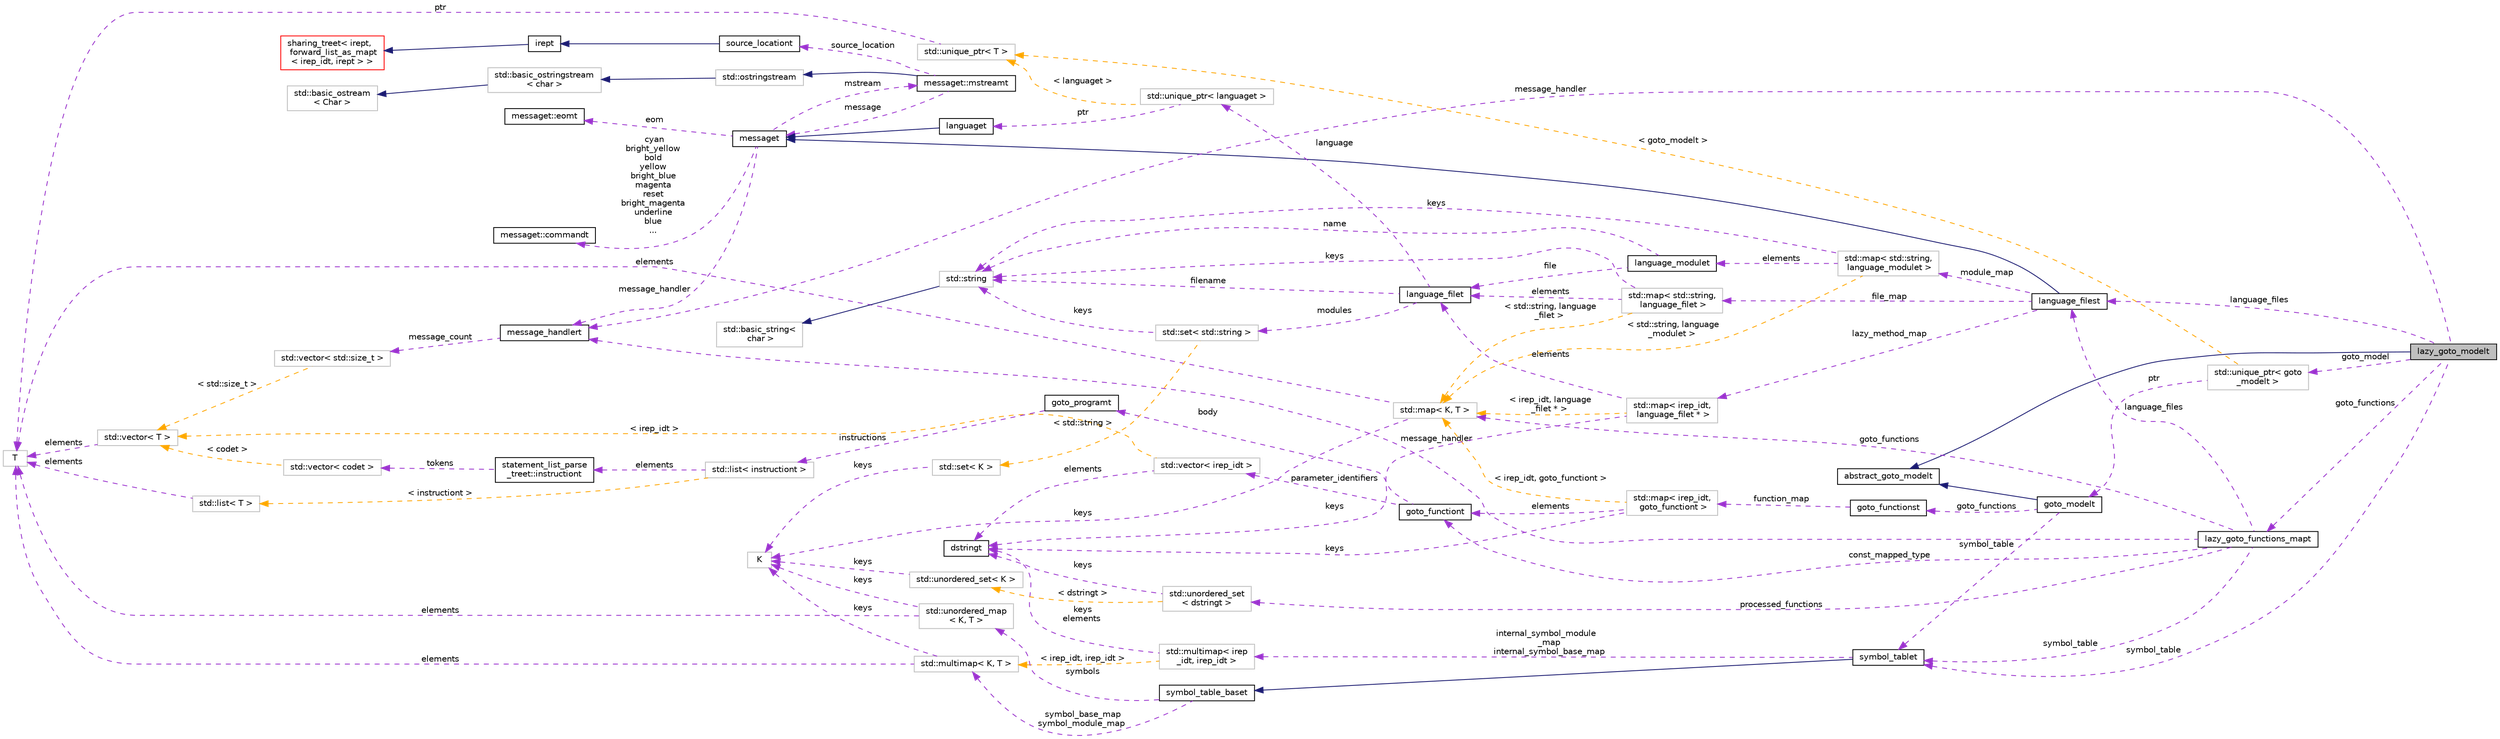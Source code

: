 digraph "lazy_goto_modelt"
{
 // LATEX_PDF_SIZE
  bgcolor="transparent";
  edge [fontname="Helvetica",fontsize="10",labelfontname="Helvetica",labelfontsize="10"];
  node [fontname="Helvetica",fontsize="10",shape=record];
  rankdir="LR";
  Node1 [label="lazy_goto_modelt",height=0.2,width=0.4,color="black", fillcolor="grey75", style="filled", fontcolor="black",tooltip="A GOTO model that produces function bodies on demand."];
  Node2 -> Node1 [dir="back",color="midnightblue",fontsize="10",style="solid",fontname="Helvetica"];
  Node2 [label="abstract_goto_modelt",height=0.2,width=0.4,color="black",URL="$classabstract__goto__modelt.html",tooltip="Abstract interface to eager or lazy GOTO models."];
  Node3 -> Node1 [dir="back",color="darkorchid3",fontsize="10",style="dashed",label=" language_files" ,fontname="Helvetica"];
  Node3 [label="language_filest",height=0.2,width=0.4,color="black",URL="$classlanguage__filest.html",tooltip=" "];
  Node4 -> Node3 [dir="back",color="midnightblue",fontsize="10",style="solid",fontname="Helvetica"];
  Node4 [label="messaget",height=0.2,width=0.4,color="black",URL="$classmessaget.html",tooltip="Class that provides messages with a built-in verbosity 'level'."];
  Node5 -> Node4 [dir="back",color="darkorchid3",fontsize="10",style="dashed",label=" message_handler" ,fontname="Helvetica"];
  Node5 [label="message_handlert",height=0.2,width=0.4,color="black",URL="$classmessage__handlert.html",tooltip=" "];
  Node6 -> Node5 [dir="back",color="darkorchid3",fontsize="10",style="dashed",label=" message_count" ,fontname="Helvetica"];
  Node6 [label="std::vector\< std::size_t \>",height=0.2,width=0.4,color="grey75",tooltip=" "];
  Node7 -> Node6 [dir="back",color="orange",fontsize="10",style="dashed",label=" \< std::size_t \>" ,fontname="Helvetica"];
  Node7 [label="std::vector\< T \>",height=0.2,width=0.4,color="grey75",tooltip="STL class."];
  Node8 -> Node7 [dir="back",color="darkorchid3",fontsize="10",style="dashed",label=" elements" ,fontname="Helvetica"];
  Node8 [label="T",height=0.2,width=0.4,color="grey75",tooltip=" "];
  Node9 -> Node4 [dir="back",color="darkorchid3",fontsize="10",style="dashed",label=" cyan\nbright_yellow\nbold\nyellow\nbright_blue\nmagenta\nreset\nbright_magenta\nunderline\nblue\n..." ,fontname="Helvetica"];
  Node9 [label="messaget::commandt",height=0.2,width=0.4,color="black",URL="$classmessaget_1_1commandt.html",tooltip=" "];
  Node10 -> Node4 [dir="back",color="darkorchid3",fontsize="10",style="dashed",label=" mstream" ,fontname="Helvetica"];
  Node10 [label="messaget::mstreamt",height=0.2,width=0.4,color="black",URL="$classmessaget_1_1mstreamt.html",tooltip=" "];
  Node11 -> Node10 [dir="back",color="midnightblue",fontsize="10",style="solid",fontname="Helvetica"];
  Node11 [label="std::ostringstream",height=0.2,width=0.4,color="grey75",tooltip="STL class."];
  Node12 -> Node11 [dir="back",color="midnightblue",fontsize="10",style="solid",fontname="Helvetica"];
  Node12 [label="std::basic_ostringstream\l\< char \>",height=0.2,width=0.4,color="grey75",tooltip="STL class."];
  Node13 -> Node12 [dir="back",color="midnightblue",fontsize="10",style="solid",fontname="Helvetica"];
  Node13 [label="std::basic_ostream\l\< Char \>",height=0.2,width=0.4,color="grey75",tooltip="STL class."];
  Node4 -> Node10 [dir="back",color="darkorchid3",fontsize="10",style="dashed",label=" message" ,fontname="Helvetica"];
  Node16 -> Node10 [dir="back",color="darkorchid3",fontsize="10",style="dashed",label=" source_location" ,fontname="Helvetica"];
  Node16 [label="source_locationt",height=0.2,width=0.4,color="black",URL="$classsource__locationt.html",tooltip=" "];
  Node17 -> Node16 [dir="back",color="midnightblue",fontsize="10",style="solid",fontname="Helvetica"];
  Node17 [label="irept",height=0.2,width=0.4,color="black",URL="$classirept.html",tooltip="There are a large number of kinds of tree structured or tree-like data in CPROVER."];
  Node18 -> Node17 [dir="back",color="midnightblue",fontsize="10",style="solid",fontname="Helvetica"];
  Node18 [label="sharing_treet\< irept,\l forward_list_as_mapt\l\< irep_idt, irept \> \>",height=0.2,width=0.4,color="red",URL="$classsharing__treet.html",tooltip=" "];
  Node24 -> Node4 [dir="back",color="darkorchid3",fontsize="10",style="dashed",label=" eom" ,fontname="Helvetica"];
  Node24 [label="messaget::eomt",height=0.2,width=0.4,color="black",URL="$classmessaget_1_1eomt.html",tooltip=" "];
  Node25 -> Node3 [dir="back",color="darkorchid3",fontsize="10",style="dashed",label=" module_map" ,fontname="Helvetica"];
  Node25 [label="std::map\< std::string,\l language_modulet \>",height=0.2,width=0.4,color="grey75",tooltip=" "];
  Node26 -> Node25 [dir="back",color="darkorchid3",fontsize="10",style="dashed",label=" keys" ,fontname="Helvetica"];
  Node26 [label="std::string",height=0.2,width=0.4,color="grey75",tooltip="STL class."];
  Node27 -> Node26 [dir="back",color="midnightblue",fontsize="10",style="solid",fontname="Helvetica"];
  Node27 [label="std::basic_string\<\l char \>",height=0.2,width=0.4,color="grey75",tooltip="STL class."];
  Node28 -> Node25 [dir="back",color="darkorchid3",fontsize="10",style="dashed",label=" elements" ,fontname="Helvetica"];
  Node28 [label="language_modulet",height=0.2,width=0.4,color="black",URL="$classlanguage__modulet.html",tooltip=" "];
  Node29 -> Node28 [dir="back",color="darkorchid3",fontsize="10",style="dashed",label=" file" ,fontname="Helvetica"];
  Node29 [label="language_filet",height=0.2,width=0.4,color="black",URL="$classlanguage__filet.html",tooltip=" "];
  Node30 -> Node29 [dir="back",color="darkorchid3",fontsize="10",style="dashed",label=" language" ,fontname="Helvetica"];
  Node30 [label="std::unique_ptr\< languaget \>",height=0.2,width=0.4,color="grey75",tooltip=" "];
  Node31 -> Node30 [dir="back",color="darkorchid3",fontsize="10",style="dashed",label=" ptr" ,fontname="Helvetica"];
  Node31 [label="languaget",height=0.2,width=0.4,color="black",URL="$classlanguaget.html",tooltip=" "];
  Node4 -> Node31 [dir="back",color="midnightblue",fontsize="10",style="solid",fontname="Helvetica"];
  Node32 -> Node30 [dir="back",color="orange",fontsize="10",style="dashed",label=" \< languaget \>" ,fontname="Helvetica"];
  Node32 [label="std::unique_ptr\< T \>",height=0.2,width=0.4,color="grey75",tooltip="STL class."];
  Node8 -> Node32 [dir="back",color="darkorchid3",fontsize="10",style="dashed",label=" ptr" ,fontname="Helvetica"];
  Node33 -> Node29 [dir="back",color="darkorchid3",fontsize="10",style="dashed",label=" modules" ,fontname="Helvetica"];
  Node33 [label="std::set\< std::string \>",height=0.2,width=0.4,color="grey75",tooltip=" "];
  Node26 -> Node33 [dir="back",color="darkorchid3",fontsize="10",style="dashed",label=" keys" ,fontname="Helvetica"];
  Node34 -> Node33 [dir="back",color="orange",fontsize="10",style="dashed",label=" \< std::string \>" ,fontname="Helvetica"];
  Node34 [label="std::set\< K \>",height=0.2,width=0.4,color="grey75",tooltip="STL class."];
  Node35 -> Node34 [dir="back",color="darkorchid3",fontsize="10",style="dashed",label=" keys" ,fontname="Helvetica"];
  Node35 [label="K",height=0.2,width=0.4,color="grey75",tooltip=" "];
  Node26 -> Node29 [dir="back",color="darkorchid3",fontsize="10",style="dashed",label=" filename" ,fontname="Helvetica"];
  Node26 -> Node28 [dir="back",color="darkorchid3",fontsize="10",style="dashed",label=" name" ,fontname="Helvetica"];
  Node36 -> Node25 [dir="back",color="orange",fontsize="10",style="dashed",label=" \< std::string, language\l_modulet \>" ,fontname="Helvetica"];
  Node36 [label="std::map\< K, T \>",height=0.2,width=0.4,color="grey75",tooltip="STL class."];
  Node35 -> Node36 [dir="back",color="darkorchid3",fontsize="10",style="dashed",label=" keys" ,fontname="Helvetica"];
  Node8 -> Node36 [dir="back",color="darkorchid3",fontsize="10",style="dashed",label=" elements" ,fontname="Helvetica"];
  Node37 -> Node3 [dir="back",color="darkorchid3",fontsize="10",style="dashed",label=" file_map" ,fontname="Helvetica"];
  Node37 [label="std::map\< std::string,\l language_filet \>",height=0.2,width=0.4,color="grey75",tooltip=" "];
  Node29 -> Node37 [dir="back",color="darkorchid3",fontsize="10",style="dashed",label=" elements" ,fontname="Helvetica"];
  Node26 -> Node37 [dir="back",color="darkorchid3",fontsize="10",style="dashed",label=" keys" ,fontname="Helvetica"];
  Node36 -> Node37 [dir="back",color="orange",fontsize="10",style="dashed",label=" \< std::string, language\l_filet \>" ,fontname="Helvetica"];
  Node38 -> Node3 [dir="back",color="darkorchid3",fontsize="10",style="dashed",label=" lazy_method_map" ,fontname="Helvetica"];
  Node38 [label="std::map\< irep_idt,\l language_filet * \>",height=0.2,width=0.4,color="grey75",tooltip=" "];
  Node29 -> Node38 [dir="back",color="darkorchid3",fontsize="10",style="dashed",label=" elements" ,fontname="Helvetica"];
  Node22 -> Node38 [dir="back",color="darkorchid3",fontsize="10",style="dashed",label=" keys" ,fontname="Helvetica"];
  Node22 [label="dstringt",height=0.2,width=0.4,color="black",URL="$classdstringt.html",tooltip="dstringt has one field, an unsigned integer no which is an index into a static table of strings."];
  Node36 -> Node38 [dir="back",color="orange",fontsize="10",style="dashed",label=" \< irep_idt, language\l_filet * \>" ,fontname="Helvetica"];
  Node5 -> Node1 [dir="back",color="darkorchid3",fontsize="10",style="dashed",label=" message_handler" ,fontname="Helvetica"];
  Node39 -> Node1 [dir="back",color="darkorchid3",fontsize="10",style="dashed",label=" goto_functions" ,fontname="Helvetica"];
  Node39 [label="lazy_goto_functions_mapt",height=0.2,width=0.4,color="black",URL="$classlazy__goto__functions__mapt.html",tooltip="Provides a wrapper for a map of lazily loaded goto_functiont."];
  Node3 -> Node39 [dir="back",color="darkorchid3",fontsize="10",style="dashed",label=" language_files" ,fontname="Helvetica"];
  Node5 -> Node39 [dir="back",color="darkorchid3",fontsize="10",style="dashed",label=" message_handler" ,fontname="Helvetica"];
  Node40 -> Node39 [dir="back",color="darkorchid3",fontsize="10",style="dashed",label=" processed_functions" ,fontname="Helvetica"];
  Node40 [label="std::unordered_set\l\< dstringt \>",height=0.2,width=0.4,color="grey75",tooltip=" "];
  Node22 -> Node40 [dir="back",color="darkorchid3",fontsize="10",style="dashed",label=" keys" ,fontname="Helvetica"];
  Node41 -> Node40 [dir="back",color="orange",fontsize="10",style="dashed",label=" \< dstringt \>" ,fontname="Helvetica"];
  Node41 [label="std::unordered_set\< K \>",height=0.2,width=0.4,color="grey75",tooltip="STL class."];
  Node35 -> Node41 [dir="back",color="darkorchid3",fontsize="10",style="dashed",label=" keys" ,fontname="Helvetica"];
  Node36 -> Node39 [dir="back",color="darkorchid3",fontsize="10",style="dashed",label=" goto_functions" ,fontname="Helvetica"];
  Node42 -> Node39 [dir="back",color="darkorchid3",fontsize="10",style="dashed",label=" symbol_table" ,fontname="Helvetica"];
  Node42 [label="symbol_tablet",height=0.2,width=0.4,color="black",URL="$classsymbol__tablet.html",tooltip="The symbol table."];
  Node43 -> Node42 [dir="back",color="midnightblue",fontsize="10",style="solid",fontname="Helvetica"];
  Node43 [label="symbol_table_baset",height=0.2,width=0.4,color="black",URL="$classsymbol__table__baset.html",tooltip="The symbol table base class interface."];
  Node44 -> Node43 [dir="back",color="darkorchid3",fontsize="10",style="dashed",label=" symbol_base_map\nsymbol_module_map" ,fontname="Helvetica"];
  Node44 [label="std::multimap\< K, T \>",height=0.2,width=0.4,color="grey75",tooltip="STL class."];
  Node35 -> Node44 [dir="back",color="darkorchid3",fontsize="10",style="dashed",label=" keys" ,fontname="Helvetica"];
  Node8 -> Node44 [dir="back",color="darkorchid3",fontsize="10",style="dashed",label=" elements" ,fontname="Helvetica"];
  Node45 -> Node43 [dir="back",color="darkorchid3",fontsize="10",style="dashed",label=" symbols" ,fontname="Helvetica"];
  Node45 [label="std::unordered_map\l\< K, T \>",height=0.2,width=0.4,color="grey75",tooltip="STL class."];
  Node35 -> Node45 [dir="back",color="darkorchid3",fontsize="10",style="dashed",label=" keys" ,fontname="Helvetica"];
  Node8 -> Node45 [dir="back",color="darkorchid3",fontsize="10",style="dashed",label=" elements" ,fontname="Helvetica"];
  Node46 -> Node42 [dir="back",color="darkorchid3",fontsize="10",style="dashed",label=" internal_symbol_module\l_map\ninternal_symbol_base_map" ,fontname="Helvetica"];
  Node46 [label="std::multimap\< irep\l_idt, irep_idt \>",height=0.2,width=0.4,color="grey75",tooltip=" "];
  Node22 -> Node46 [dir="back",color="darkorchid3",fontsize="10",style="dashed",label=" keys\nelements" ,fontname="Helvetica"];
  Node44 -> Node46 [dir="back",color="orange",fontsize="10",style="dashed",label=" \< irep_idt, irep_idt \>" ,fontname="Helvetica"];
  Node47 -> Node39 [dir="back",color="darkorchid3",fontsize="10",style="dashed",label=" const_mapped_type" ,fontname="Helvetica"];
  Node47 [label="goto_functiont",height=0.2,width=0.4,color="black",URL="$classgoto__functiont.html",tooltip="A goto function, consisting of function body (see body) and parameter identifiers (see parameter_iden..."];
  Node48 -> Node47 [dir="back",color="darkorchid3",fontsize="10",style="dashed",label=" parameter_identifiers" ,fontname="Helvetica"];
  Node48 [label="std::vector\< irep_idt \>",height=0.2,width=0.4,color="grey75",tooltip=" "];
  Node22 -> Node48 [dir="back",color="darkorchid3",fontsize="10",style="dashed",label=" elements" ,fontname="Helvetica"];
  Node7 -> Node48 [dir="back",color="orange",fontsize="10",style="dashed",label=" \< irep_idt \>" ,fontname="Helvetica"];
  Node49 -> Node47 [dir="back",color="darkorchid3",fontsize="10",style="dashed",label=" body" ,fontname="Helvetica"];
  Node49 [label="goto_programt",height=0.2,width=0.4,color="black",URL="$classgoto__programt.html",tooltip="A generic container class for the GOTO intermediate representation of one function."];
  Node50 -> Node49 [dir="back",color="darkorchid3",fontsize="10",style="dashed",label=" instructions" ,fontname="Helvetica"];
  Node50 [label="std::list\< instructiont \>",height=0.2,width=0.4,color="grey75",tooltip=" "];
  Node51 -> Node50 [dir="back",color="darkorchid3",fontsize="10",style="dashed",label=" elements" ,fontname="Helvetica"];
  Node51 [label="statement_list_parse\l_treet::instructiont",height=0.2,width=0.4,color="black",URL="$structstatement__list__parse__treet_1_1instructiont.html",tooltip="Represents a regular Statement List instruction which consists out of one or more codet tokens."];
  Node52 -> Node51 [dir="back",color="darkorchid3",fontsize="10",style="dashed",label=" tokens" ,fontname="Helvetica"];
  Node52 [label="std::vector\< codet \>",height=0.2,width=0.4,color="grey75",tooltip=" "];
  Node7 -> Node52 [dir="back",color="orange",fontsize="10",style="dashed",label=" \< codet \>" ,fontname="Helvetica"];
  Node55 -> Node50 [dir="back",color="orange",fontsize="10",style="dashed",label=" \< instructiont \>" ,fontname="Helvetica"];
  Node55 [label="std::list\< T \>",height=0.2,width=0.4,color="grey75",tooltip="STL class."];
  Node8 -> Node55 [dir="back",color="darkorchid3",fontsize="10",style="dashed",label=" elements" ,fontname="Helvetica"];
  Node42 -> Node1 [dir="back",color="darkorchid3",fontsize="10",style="dashed",label=" symbol_table" ,fontname="Helvetica"];
  Node56 -> Node1 [dir="back",color="darkorchid3",fontsize="10",style="dashed",label=" goto_model" ,fontname="Helvetica"];
  Node56 [label="std::unique_ptr\< goto\l_modelt \>",height=0.2,width=0.4,color="grey75",tooltip=" "];
  Node57 -> Node56 [dir="back",color="darkorchid3",fontsize="10",style="dashed",label=" ptr" ,fontname="Helvetica"];
  Node57 [label="goto_modelt",height=0.2,width=0.4,color="black",URL="$classgoto__modelt.html",tooltip=" "];
  Node2 -> Node57 [dir="back",color="midnightblue",fontsize="10",style="solid",fontname="Helvetica"];
  Node42 -> Node57 [dir="back",color="darkorchid3",fontsize="10",style="dashed",label=" symbol_table" ,fontname="Helvetica"];
  Node58 -> Node57 [dir="back",color="darkorchid3",fontsize="10",style="dashed",label=" goto_functions" ,fontname="Helvetica"];
  Node58 [label="goto_functionst",height=0.2,width=0.4,color="black",URL="$classgoto__functionst.html",tooltip="A collection of goto functions."];
  Node59 -> Node58 [dir="back",color="darkorchid3",fontsize="10",style="dashed",label=" function_map" ,fontname="Helvetica"];
  Node59 [label="std::map\< irep_idt,\l goto_functiont \>",height=0.2,width=0.4,color="grey75",tooltip=" "];
  Node47 -> Node59 [dir="back",color="darkorchid3",fontsize="10",style="dashed",label=" elements" ,fontname="Helvetica"];
  Node22 -> Node59 [dir="back",color="darkorchid3",fontsize="10",style="dashed",label=" keys" ,fontname="Helvetica"];
  Node36 -> Node59 [dir="back",color="orange",fontsize="10",style="dashed",label=" \< irep_idt, goto_functiont \>" ,fontname="Helvetica"];
  Node32 -> Node56 [dir="back",color="orange",fontsize="10",style="dashed",label=" \< goto_modelt \>" ,fontname="Helvetica"];
}
